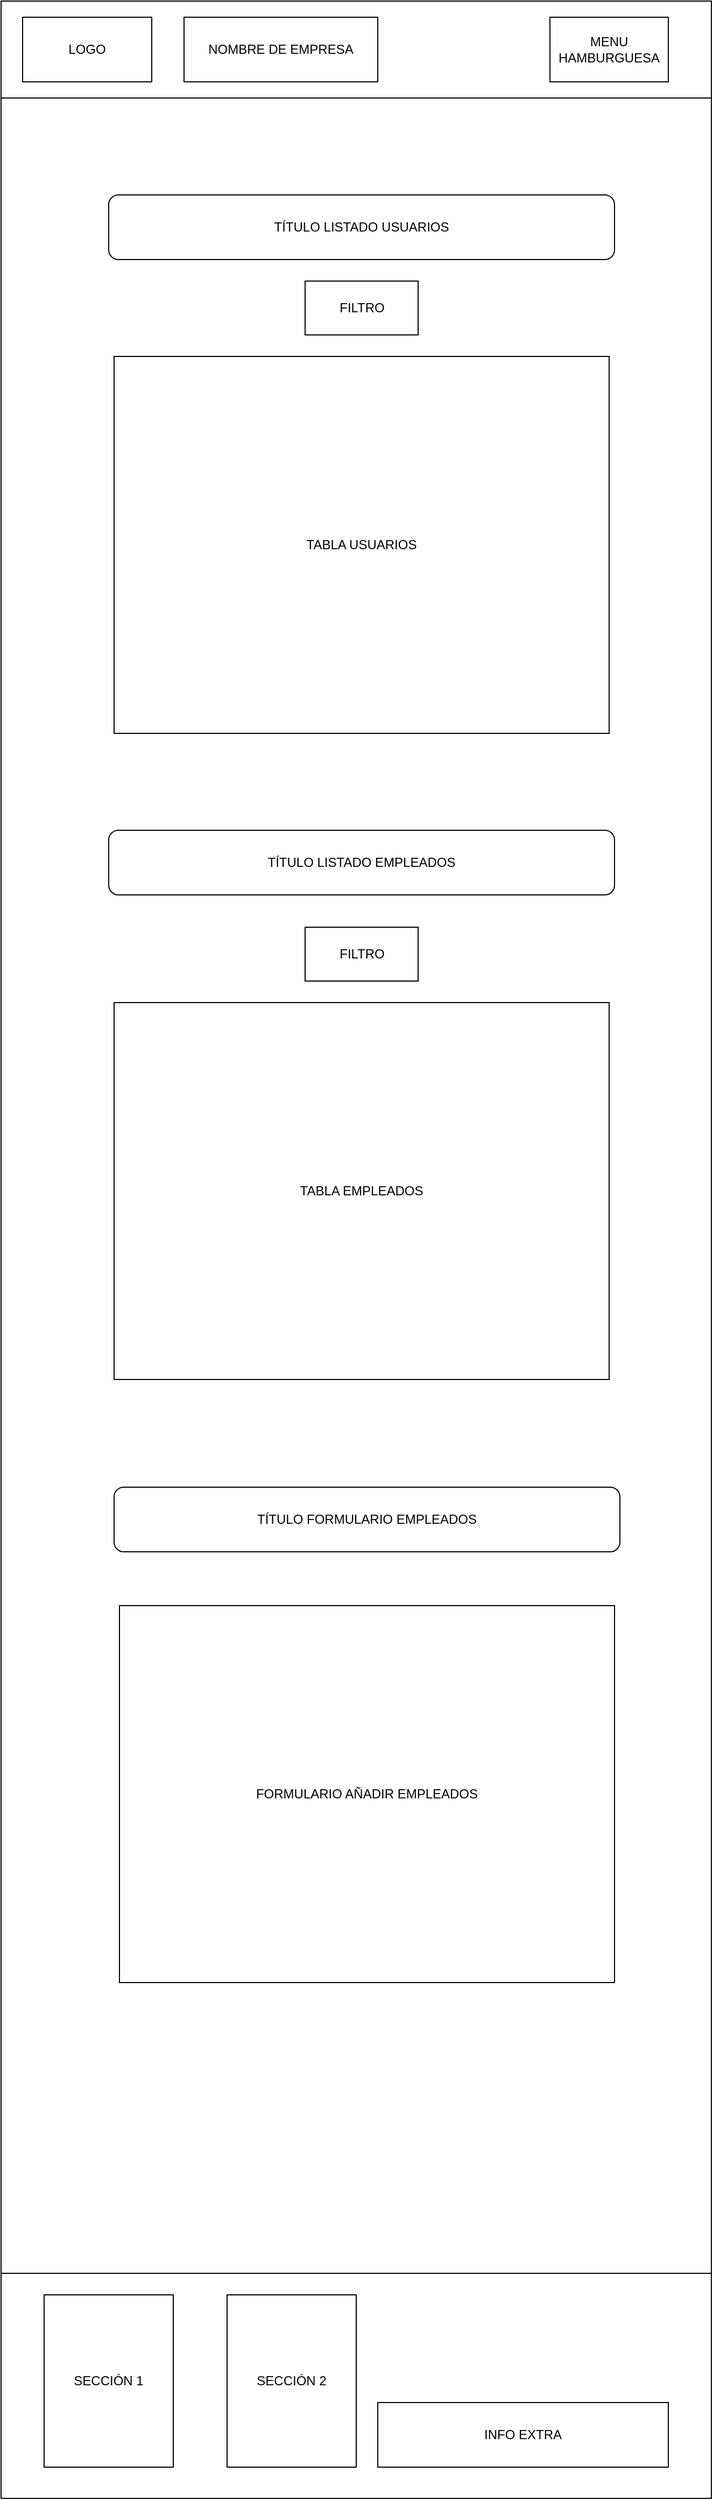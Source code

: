 <mxfile version="20.8.13" type="device" pages="3"><diagram name="admin-MOVIL" id="iQ8bfcmp8wJUceD_yHfY"><mxGraphModel dx="2390" dy="1273" grid="1" gridSize="10" guides="1" tooltips="1" connect="1" arrows="1" fold="1" page="1" pageScale="1" pageWidth="827" pageHeight="1169" math="0" shadow="0"><root><mxCell id="0"/><mxCell id="1" parent="0"/><mxCell id="NIVxSRUncY6-l9BgAw72-1" value="" style="rounded=0;whiteSpace=wrap;html=1;" vertex="1" parent="1"><mxGeometry width="660" height="90" as="geometry"/></mxCell><mxCell id="NIVxSRUncY6-l9BgAw72-2" value="" style="rounded=0;whiteSpace=wrap;html=1;" vertex="1" parent="1"><mxGeometry y="90" width="660" height="2020" as="geometry"/></mxCell><mxCell id="NIVxSRUncY6-l9BgAw72-3" value="" style="rounded=0;whiteSpace=wrap;html=1;" vertex="1" parent="1"><mxGeometry y="2110" width="660" height="209" as="geometry"/></mxCell><mxCell id="NIVxSRUncY6-l9BgAw72-4" value="LOGO" style="rounded=0;whiteSpace=wrap;html=1;" vertex="1" parent="1"><mxGeometry x="20" y="15" width="120" height="60" as="geometry"/></mxCell><mxCell id="NIVxSRUncY6-l9BgAw72-5" value="MENU HAMBURGUESA" style="rounded=0;whiteSpace=wrap;html=1;" vertex="1" parent="1"><mxGeometry x="510" y="15" width="110" height="60" as="geometry"/></mxCell><mxCell id="NIVxSRUncY6-l9BgAw72-6" value="SECCIÓN 1" style="rounded=0;whiteSpace=wrap;html=1;" vertex="1" parent="1"><mxGeometry x="40" y="2130" width="120" height="160" as="geometry"/></mxCell><mxCell id="NIVxSRUncY6-l9BgAw72-7" value="SECCIÓN 2" style="rounded=0;whiteSpace=wrap;html=1;" vertex="1" parent="1"><mxGeometry x="210" y="2130" width="120" height="160" as="geometry"/></mxCell><mxCell id="NIVxSRUncY6-l9BgAw72-8" value="INFO EXTRA" style="rounded=0;whiteSpace=wrap;html=1;" vertex="1" parent="1"><mxGeometry x="350" y="2230" width="270" height="60" as="geometry"/></mxCell><mxCell id="NIVxSRUncY6-l9BgAw72-9" value="TÍTULO LISTADO USUARIOS" style="rounded=1;whiteSpace=wrap;html=1;" vertex="1" parent="1"><mxGeometry x="100" y="180" width="470" height="60" as="geometry"/></mxCell><mxCell id="NIVxSRUncY6-l9BgAw72-10" value="NOMBRE DE EMPRESA" style="rounded=0;whiteSpace=wrap;html=1;" vertex="1" parent="1"><mxGeometry x="170" y="15" width="180" height="60" as="geometry"/></mxCell><mxCell id="NIVxSRUncY6-l9BgAw72-14" value="TABLA USUARIOS" style="rounded=0;whiteSpace=wrap;html=1;" vertex="1" parent="1"><mxGeometry x="105" y="330" width="460" height="350" as="geometry"/></mxCell><mxCell id="VATBUZmOWJUm6B451Tlx-1" value="FILTRO" style="rounded=0;whiteSpace=wrap;html=1;" vertex="1" parent="1"><mxGeometry x="282.5" y="260" width="105" height="50" as="geometry"/></mxCell><mxCell id="VATBUZmOWJUm6B451Tlx-2" value="TABLA EMPLEADOS" style="rounded=0;whiteSpace=wrap;html=1;" vertex="1" parent="1"><mxGeometry x="105" y="930" width="460" height="350" as="geometry"/></mxCell><mxCell id="VATBUZmOWJUm6B451Tlx-3" value="FILTRO" style="rounded=0;whiteSpace=wrap;html=1;" vertex="1" parent="1"><mxGeometry x="282.5" y="860" width="105" height="50" as="geometry"/></mxCell><mxCell id="VATBUZmOWJUm6B451Tlx-4" value="TÍTULO LISTADO EMPLEADOS" style="rounded=1;whiteSpace=wrap;html=1;" vertex="1" parent="1"><mxGeometry x="100" y="770" width="470" height="60" as="geometry"/></mxCell><mxCell id="VATBUZmOWJUm6B451Tlx-5" value="TÍTULO FORMULARIO EMPLEADOS" style="rounded=1;whiteSpace=wrap;html=1;" vertex="1" parent="1"><mxGeometry x="105" y="1380" width="470" height="60" as="geometry"/></mxCell><mxCell id="VATBUZmOWJUm6B451Tlx-6" value="FORMULARIO AÑADIR EMPLEADOS" style="rounded=0;whiteSpace=wrap;html=1;" vertex="1" parent="1"><mxGeometry x="110" y="1490" width="460" height="350" as="geometry"/></mxCell></root></mxGraphModel></diagram><diagram id="GOxgHwxWqS_0cwjaRZEu" name="admin-TABLET"><mxGraphModel dx="2868" dy="1528" grid="1" gridSize="10" guides="1" tooltips="1" connect="1" arrows="1" fold="1" page="1" pageScale="1" pageWidth="827" pageHeight="1169" math="0" shadow="0"><root><mxCell id="0"/><mxCell id="1" parent="0"/><mxCell id="_54OH6LrVQnJLle28VeB-18" value="" style="rounded=0;whiteSpace=wrap;html=1;" vertex="1" parent="1"><mxGeometry width="850" height="90" as="geometry"/></mxCell><mxCell id="_54OH6LrVQnJLle28VeB-19" value="" style="rounded=0;whiteSpace=wrap;html=1;" vertex="1" parent="1"><mxGeometry y="90" width="850" height="1770" as="geometry"/></mxCell><mxCell id="_54OH6LrVQnJLle28VeB-20" value="" style="rounded=0;whiteSpace=wrap;html=1;" vertex="1" parent="1"><mxGeometry y="1860" width="850" height="209" as="geometry"/></mxCell><mxCell id="_54OH6LrVQnJLle28VeB-21" value="LOGO" style="rounded=0;whiteSpace=wrap;html=1;" vertex="1" parent="1"><mxGeometry x="20" y="15" width="120" height="60" as="geometry"/></mxCell><mxCell id="_54OH6LrVQnJLle28VeB-22" value="MENU HAMBURGUESA" style="rounded=0;whiteSpace=wrap;html=1;" vertex="1" parent="1"><mxGeometry x="690" y="15" width="110" height="60" as="geometry"/></mxCell><mxCell id="_54OH6LrVQnJLle28VeB-23" value="SECCIÓN 1" style="rounded=0;whiteSpace=wrap;html=1;" vertex="1" parent="1"><mxGeometry x="30" y="1880" width="170" height="160" as="geometry"/></mxCell><mxCell id="_54OH6LrVQnJLle28VeB-24" value="SECCIÓN 2" style="rounded=0;whiteSpace=wrap;html=1;" vertex="1" parent="1"><mxGeometry x="290" y="1880" width="175" height="160" as="geometry"/></mxCell><mxCell id="_54OH6LrVQnJLle28VeB-25" value="INFO EXTRA" style="rounded=0;whiteSpace=wrap;html=1;" vertex="1" parent="1"><mxGeometry x="550" y="1980" width="270" height="60" as="geometry"/></mxCell><mxCell id="_54OH6LrVQnJLle28VeB-26" value="NOMBRE DE EMPRESA" style="rounded=0;whiteSpace=wrap;html=1;" vertex="1" parent="1"><mxGeometry x="170" y="15" width="180" height="60" as="geometry"/></mxCell><mxCell id="d83cpd_-ma8T4rR6GsF4-5" value="TÍTULO LISTADO USUARIOS" style="rounded=1;whiteSpace=wrap;html=1;" vertex="1" parent="1"><mxGeometry x="179" y="150" width="470" height="60" as="geometry"/></mxCell><mxCell id="d83cpd_-ma8T4rR6GsF4-6" value="TABLA USUARIOS" style="rounded=0;whiteSpace=wrap;html=1;" vertex="1" parent="1"><mxGeometry x="87.5" y="300" width="675" height="280" as="geometry"/></mxCell><mxCell id="d83cpd_-ma8T4rR6GsF4-7" value="FILTRO" style="rounded=0;whiteSpace=wrap;html=1;" vertex="1" parent="1"><mxGeometry x="361.5" y="230" width="105" height="50" as="geometry"/></mxCell><mxCell id="d83cpd_-ma8T4rR6GsF4-8" value="TABLA EMPLEADOS" style="rounded=0;whiteSpace=wrap;html=1;" vertex="1" parent="1"><mxGeometry x="90" y="830" width="680" height="330" as="geometry"/></mxCell><mxCell id="d83cpd_-ma8T4rR6GsF4-9" value="FILTRO" style="rounded=0;whiteSpace=wrap;html=1;" vertex="1" parent="1"><mxGeometry x="361.5" y="730" width="105" height="50" as="geometry"/></mxCell><mxCell id="d83cpd_-ma8T4rR6GsF4-10" value="TÍTULO LISTADO EMPLEADOS" style="rounded=1;whiteSpace=wrap;html=1;" vertex="1" parent="1"><mxGeometry x="179" y="640" width="470" height="60" as="geometry"/></mxCell><mxCell id="d83cpd_-ma8T4rR6GsF4-11" value="TÍTULO FORMULARIO EMPLEADOS" style="rounded=1;whiteSpace=wrap;html=1;" vertex="1" parent="1"><mxGeometry x="179" y="1230" width="470" height="60" as="geometry"/></mxCell><mxCell id="d83cpd_-ma8T4rR6GsF4-12" value="FORMULARIO AÑADIR EMPLEADOS" style="rounded=0;whiteSpace=wrap;html=1;" vertex="1" parent="1"><mxGeometry x="92.5" y="1350" width="670" height="340" as="geometry"/></mxCell><mxCell id="ddBQIyM0jaorYOnQF_UZ-1" value="TÍTULO LISTADO USUARIOS" style="rounded=1;whiteSpace=wrap;html=1;" vertex="1" parent="1"><mxGeometry x="179" y="150" width="470" height="60" as="geometry"/></mxCell><mxCell id="ddBQIyM0jaorYOnQF_UZ-2" value="FILTRO" style="rounded=0;whiteSpace=wrap;html=1;" vertex="1" parent="1"><mxGeometry x="361.5" y="230" width="105" height="50" as="geometry"/></mxCell><mxCell id="ddBQIyM0jaorYOnQF_UZ-3" value="TABLA USUARIOS" style="rounded=0;whiteSpace=wrap;html=1;" vertex="1" parent="1"><mxGeometry x="87.5" y="300" width="675" height="280" as="geometry"/></mxCell><mxCell id="ddBQIyM0jaorYOnQF_UZ-4" value="FILTRO" style="rounded=0;whiteSpace=wrap;html=1;" vertex="1" parent="1"><mxGeometry x="361.5" y="230" width="105" height="50" as="geometry"/></mxCell></root></mxGraphModel></diagram><diagram id="SrrqfyxnHb_gvzhA5GnB" name="admin-ESCRITORIO"><mxGraphModel dx="2049" dy="1091" grid="1" gridSize="10" guides="1" tooltips="1" connect="1" arrows="1" fold="1" page="1" pageScale="1" pageWidth="827" pageHeight="1169" math="0" shadow="0"><root><mxCell id="0"/><mxCell id="1" parent="0"/><mxCell id="8c-W6Zp0NGPoVzQLszzf-1" value="" style="rounded=0;whiteSpace=wrap;html=1;" vertex="1" parent="1"><mxGeometry width="1580" height="90" as="geometry"/></mxCell><mxCell id="8c-W6Zp0NGPoVzQLszzf-2" value="&lt;font style=&quot;font-size: 18px;&quot;&gt;&lt;br&gt;&lt;/font&gt;" style="rounded=0;whiteSpace=wrap;html=1;" vertex="1" parent="1"><mxGeometry y="90" width="1580" height="1470" as="geometry"/></mxCell><mxCell id="8c-W6Zp0NGPoVzQLszzf-3" value="" style="rounded=0;whiteSpace=wrap;html=1;" vertex="1" parent="1"><mxGeometry y="1560" width="1580" height="209" as="geometry"/></mxCell><mxCell id="8c-W6Zp0NGPoVzQLszzf-4" value="LOGO" style="rounded=0;whiteSpace=wrap;html=1;" vertex="1" parent="1"><mxGeometry x="20" y="15" width="120" height="60" as="geometry"/></mxCell><mxCell id="8c-W6Zp0NGPoVzQLszzf-5" value="MENU" style="rounded=0;whiteSpace=wrap;html=1;" vertex="1" parent="1"><mxGeometry x="390" y="15" width="910" height="60" as="geometry"/></mxCell><mxCell id="8c-W6Zp0NGPoVzQLszzf-6" value="SECCIÓN 1" style="rounded=0;whiteSpace=wrap;html=1;" vertex="1" parent="1"><mxGeometry x="90" y="1580" width="170" height="160" as="geometry"/></mxCell><mxCell id="8c-W6Zp0NGPoVzQLszzf-7" value="INFO EXTRA" style="rounded=0;whiteSpace=wrap;html=1;" vertex="1" parent="1"><mxGeometry x="1250" y="1660" width="270" height="70" as="geometry"/></mxCell><mxCell id="8c-W6Zp0NGPoVzQLszzf-8" value="NOMBRE DE EMPRESA" style="rounded=0;whiteSpace=wrap;html=1;" vertex="1" parent="1"><mxGeometry x="170" y="15" width="180" height="60" as="geometry"/></mxCell><mxCell id="8c-W6Zp0NGPoVzQLszzf-14" value="SECCIÓN 2" style="rounded=0;whiteSpace=wrap;html=1;" vertex="1" parent="1"><mxGeometry x="330" y="1580" width="175" height="160" as="geometry"/></mxCell><mxCell id="gT3OsCY3FVLV0o7qQIyf-1" value="TÍTULO LISTADO USUARIOS" style="rounded=1;whiteSpace=wrap;html=1;" vertex="1" parent="1"><mxGeometry x="147.5" y="160" width="540" height="80" as="geometry"/></mxCell><mxCell id="gT3OsCY3FVLV0o7qQIyf-3" value="FILTRO" style="rounded=0;whiteSpace=wrap;html=1;" vertex="1" parent="1"><mxGeometry x="317" y="270" width="166" height="60" as="geometry"/></mxCell><mxCell id="gT3OsCY3FVLV0o7qQIyf-4" value="TÍTULO LISTADO EMPELADOS" style="rounded=1;whiteSpace=wrap;html=1;" vertex="1" parent="1"><mxGeometry x="897.5" y="160" width="540" height="80" as="geometry"/></mxCell><mxCell id="gT3OsCY3FVLV0o7qQIyf-5" value="TABLA EMPLEADOS" style="rounded=0;whiteSpace=wrap;html=1;" vertex="1" parent="1"><mxGeometry x="810" y="380" width="730" height="340" as="geometry"/></mxCell><mxCell id="gT3OsCY3FVLV0o7qQIyf-6" value="FILTRO" style="rounded=0;whiteSpace=wrap;html=1;" vertex="1" parent="1"><mxGeometry x="1067" y="270" width="166" height="60" as="geometry"/></mxCell><mxCell id="gT3OsCY3FVLV0o7qQIyf-7" value="TABLA USUARIOS" style="rounded=0;whiteSpace=wrap;html=1;" vertex="1" parent="1"><mxGeometry x="49" y="380" width="730" height="340" as="geometry"/></mxCell><mxCell id="rLeWAMMR6a6Y6dUQIldV-1" value="TÍTULO FORMULARIO EMPLEADOS" style="rounded=1;whiteSpace=wrap;html=1;" vertex="1" parent="1"><mxGeometry x="911.75" y="790" width="511.5" height="70" as="geometry"/></mxCell><mxCell id="rLeWAMMR6a6Y6dUQIldV-2" value="FORMULARIO AÑADIR EMPLEADOS" style="rounded=0;whiteSpace=wrap;html=1;" vertex="1" parent="1"><mxGeometry x="840" y="920" width="710" height="390" as="geometry"/></mxCell></root></mxGraphModel></diagram></mxfile>